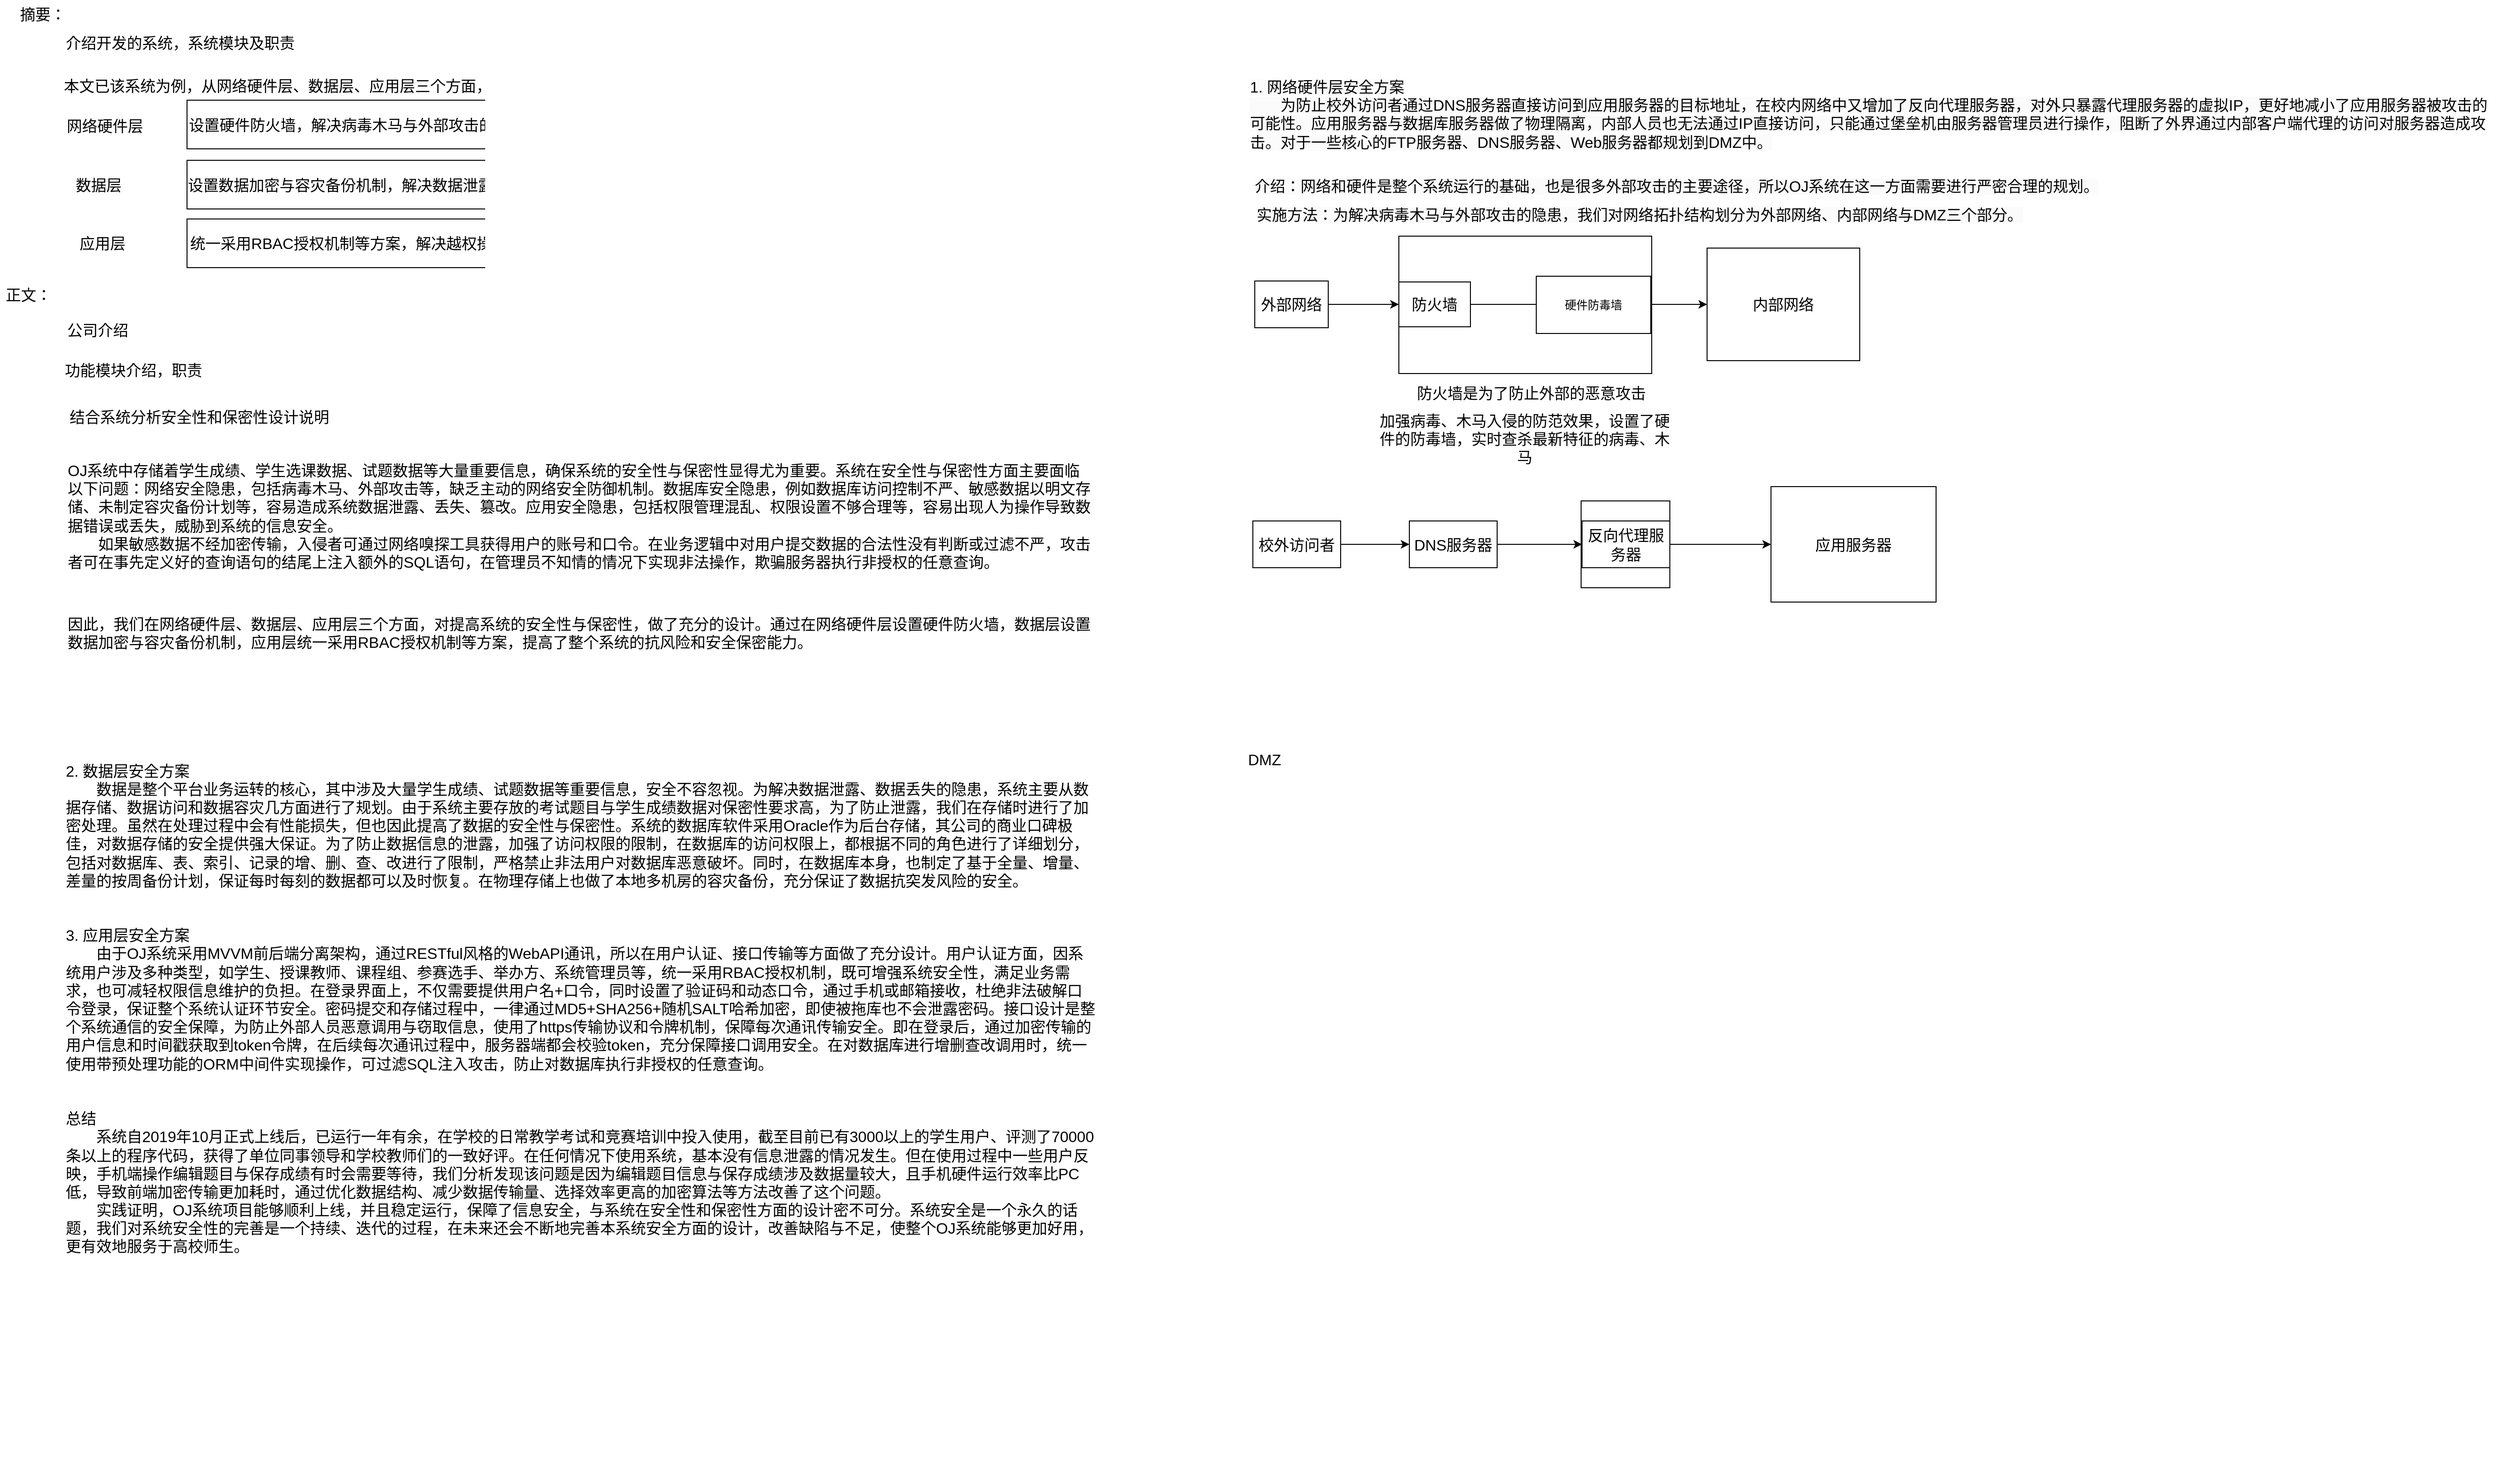 <mxfile version="22.0.8" type="github">
  <diagram name="第 1 页" id="5gmoauhwWc8AIGV2I_Qd">
    <mxGraphModel dx="2012" dy="1139" grid="0" gridSize="10" guides="1" tooltips="1" connect="1" arrows="1" fold="1" page="1" pageScale="1" pageWidth="10000" pageHeight="10000" math="0" shadow="0">
      <root>
        <mxCell id="0" />
        <mxCell id="1" parent="0" />
        <mxCell id="CfzCiIxsDfycaTIxzi9i-1" value="摘要：" style="text;html=1;strokeColor=none;fillColor=none;align=center;verticalAlign=middle;whiteSpace=wrap;rounded=0;fontSize=16;" vertex="1" parent="1">
          <mxGeometry x="58" y="96" width="60" height="30" as="geometry" />
        </mxCell>
        <mxCell id="CfzCiIxsDfycaTIxzi9i-2" value="介绍开发的系统，系统模块及职责" style="text;html=1;strokeColor=none;fillColor=none;align=center;verticalAlign=middle;whiteSpace=wrap;rounded=0;fontSize=16;" vertex="1" parent="1">
          <mxGeometry x="103" y="126" width="258" height="30" as="geometry" />
        </mxCell>
        <mxCell id="CfzCiIxsDfycaTIxzi9i-3" value="本文已该系统为例，从网络硬件层、数据层、应用层三个方面，论述了信息系统安全性和保密性设计的问题，以及所采用的技术手段和解决方案" style="text;html=1;strokeColor=none;fillColor=none;align=center;verticalAlign=middle;whiteSpace=wrap;rounded=0;fontSize=16;" vertex="1" parent="1">
          <mxGeometry x="103" y="171" width="1022" height="30" as="geometry" />
        </mxCell>
        <mxCell id="CfzCiIxsDfycaTIxzi9i-4" value="网络硬件层" style="text;html=1;strokeColor=none;fillColor=none;align=center;verticalAlign=middle;whiteSpace=wrap;rounded=0;fontSize=16;" vertex="1" parent="1">
          <mxGeometry x="112" y="213" width="82" height="30" as="geometry" />
        </mxCell>
        <mxCell id="CfzCiIxsDfycaTIxzi9i-5" value="数据层" style="text;html=1;strokeColor=none;fillColor=none;align=center;verticalAlign=middle;whiteSpace=wrap;rounded=0;fontSize=16;" vertex="1" parent="1">
          <mxGeometry x="112" y="274.5" width="69" height="30" as="geometry" />
        </mxCell>
        <mxCell id="CfzCiIxsDfycaTIxzi9i-7" value="应用层" style="text;html=1;strokeColor=none;fillColor=none;align=center;verticalAlign=middle;whiteSpace=wrap;rounded=0;fontSize=16;" vertex="1" parent="1">
          <mxGeometry x="116" y="336" width="69" height="30" as="geometry" />
        </mxCell>
        <mxCell id="CfzCiIxsDfycaTIxzi9i-9" value="设置硬件防火墙，解决病毒木马与外部攻击的隐患" style="rounded=0;whiteSpace=wrap;html=1;fontSize=16;" vertex="1" parent="1">
          <mxGeometry x="239" y="201" width="356" height="51" as="geometry" />
        </mxCell>
        <mxCell id="CfzCiIxsDfycaTIxzi9i-10" value="设置数据加密与容灾备份机制，解决数据泄露丢失的隐患" style="rounded=0;whiteSpace=wrap;html=1;fontSize=16;" vertex="1" parent="1">
          <mxGeometry x="239" y="264" width="402" height="51" as="geometry" />
        </mxCell>
        <mxCell id="CfzCiIxsDfycaTIxzi9i-11" value="统一采用RBAC授权机制等方案，解决越权操作的隐患，提高了整个系统的抗风险和安全保密能力" style="rounded=0;whiteSpace=wrap;html=1;fontSize=16;" vertex="1" parent="1">
          <mxGeometry x="239" y="325.5" width="691" height="51" as="geometry" />
        </mxCell>
        <mxCell id="CfzCiIxsDfycaTIxzi9i-12" value="正文：" style="text;html=1;strokeColor=none;fillColor=none;align=center;verticalAlign=middle;whiteSpace=wrap;rounded=0;fontSize=16;" vertex="1" parent="1">
          <mxGeometry x="43" y="390" width="60" height="30" as="geometry" />
        </mxCell>
        <mxCell id="CfzCiIxsDfycaTIxzi9i-13" value="公司介绍" style="text;html=1;strokeColor=none;fillColor=none;align=center;verticalAlign=middle;whiteSpace=wrap;rounded=0;fontSize=16;" vertex="1" parent="1">
          <mxGeometry x="103" y="427" width="85" height="30" as="geometry" />
        </mxCell>
        <mxCell id="CfzCiIxsDfycaTIxzi9i-14" value="功能模块介绍，职责" style="text;html=1;strokeColor=none;fillColor=none;align=center;verticalAlign=middle;whiteSpace=wrap;rounded=0;fontSize=16;" vertex="1" parent="1">
          <mxGeometry x="108" y="469" width="150" height="30" as="geometry" />
        </mxCell>
        <mxCell id="CfzCiIxsDfycaTIxzi9i-15" value="结合系统分析安全性和保密性设计说明" style="text;html=1;strokeColor=none;fillColor=none;align=center;verticalAlign=middle;whiteSpace=wrap;rounded=0;fontSize=16;" vertex="1" parent="1">
          <mxGeometry x="112" y="518" width="280" height="30" as="geometry" />
        </mxCell>
        <mxCell id="CfzCiIxsDfycaTIxzi9i-16" value="OJ系统中存储着学生成绩、学生选课数据、试题数据等大量重要信息，确保系统的安全性与保密性显得尤为重要。系统在安全性与保密性方面主要面临以下问题：网络安全隐患，包括病毒木马、外部攻击等，缺乏主动的网络安全防御机制。数据库安全隐患，例如数据库访问控制不严、敏感数据以明文存储、未制定容灾备份计划等，容易造成系统数据泄露、丢失、篡改。应用安全隐患，包括权限管理混乱、权限设置不够合理等，容易出现人为操作导致数据错误或丢失，威胁到系统的信息安全。&#xa;  如果敏感数据不经加密传输，入侵者可通过网络嗅探工具获得用户的账号和口令。在业务逻辑中对用户提交数据的合法性没有判断或过滤不严，攻击者可在事先定义好的查询语句的结尾上注入额外的SQL语句，在管理员不知情的情况下实现非法操作，欺骗服务器执行非授权的任意查询。&#xa;" style="text;whiteSpace=wrap;fontSize=16;" vertex="1" parent="1">
          <mxGeometry x="112" y="573" width="1075" height="136" as="geometry" />
        </mxCell>
        <mxCell id="CfzCiIxsDfycaTIxzi9i-18" value="因此，我们在网络硬件层、数据层、应用层三个方面，对提高系统的安全性与保密性，做了充分的设计。通过在网络硬件层设置硬件防火墙，数据层设置数据加密与容灾备份机制，应用层统一采用RBAC授权机制等方案，提高了整个系统的抗风险和安全保密能力。" style="text;whiteSpace=wrap;fontSize=16;" vertex="1" parent="1">
          <mxGeometry x="112" y="734" width="1080" height="99" as="geometry" />
        </mxCell>
        <mxCell id="CfzCiIxsDfycaTIxzi9i-19" value="&#xa;&#xa;&#xa;2. 数据层安全方案&#xa;  数据是整个平台业务运转的核心，其中涉及大量学生成绩、试题数据等重要信息，安全不容忽视。为解决数据泄露、数据丢失的隐患，系统主要从数据存储、数据访问和数据容灾几方面进行了规划。由于系统主要存放的考试题目与学生成绩数据对保密性要求高，为了防止泄露，我们在存储时进行了加密处理。虽然在处理过程中会有性能损失，但也因此提高了数据的安全性与保密性。系统的数据库软件采用Oracle作为后台存储，其公司的商业口碑极佳，对数据存储的安全提供强大保证。为了防止数据信息的泄露，加强了访问权限的限制，在数据库的访问权限上，都根据不同的角色进行了详细划分，包括对数据库、表、索引、记录的增、删、查、改进行了限制，严格禁止非法用户对数据库恶意破坏。同时，在数据库本身，也制定了基于全量、增量、差量的按周备份计划，保证每时每刻的数据都可以及时恢复。在物理存储上也做了本地多机房的容灾备份，充分保证了数据抗突发风险的安全。&#xa;&#xa;&#xa;3. 应用层安全方案&#xa;  由于OJ系统采用MVVM前后端分离架构，通过RESTful风格的WebAPI通讯，所以在用户认证、接口传输等方面做了充分设计。用户认证方面，因系统用户涉及多种类型，如学生、授课教师、课程组、参赛选手、举办方、系统管理员等，统一采用RBAC授权机制，既可增强系统安全性，满足业务需求，也可减轻权限信息维护的负担。在登录界面上，不仅需要提供用户名+口令，同时设置了验证码和动态口令，通过手机或邮箱接收，杜绝非法破解口令登录，保证整个系统认证环节安全。密码提交和存储过程中，一律通过MD5+SHA256+随机SALT哈希加密，即使被拖库也不会泄露密码。接口设计是整个系统通信的安全保障，为防止外部人员恶意调用与窃取信息，使用了https传输协议和令牌机制，保障每次通讯传输安全。即在登录后，通过加密传输的用户信息和时间戳获取到token令牌，在后续每次通讯过程中，服务器端都会校验token，充分保障接口调用安全。在对数据库进行增删查改调用时，统一使用带预处理功能的ORM中间件实现操作，可过滤SQL注入攻击，防止对数据库执行非授权的任意查询。&#xa;&#xa;&#xa;总结&#xa;  系统自2019年10月正式上线后，已运行一年有余，在学校的日常教学考试和竞赛培训中投入使用，截至目前已有3000以上的学生用户、评测了70000条以上的程序代码，获得了单位同事领导和学校教师们的一致好评。在任何情况下使用系统，基本没有信息泄露的情况发生。但在使用过程中一些用户反映，手机端操作编辑题目与保存成绩有时会需要等待，我们分析发现该问题是因为编辑题目信息与保存成绩涉及数据量较大，且手机硬件运行效率比PC低，导致前端加密传输更加耗时，通过优化数据结构、减少数据传输量、选择效率更高的加密算法等方法改善了这个问题。&#xa;  实践证明，OJ系统项目能够顺利上线，并且稳定运行，保障了信息安全，与系统在安全性和保密性方面的设计密不可分。系统安全是一个永久的话题，我们对系统安全性的完善是一个持续、迭代的过程，在未来还会不断地完善本系统安全方面的设计，改善缺陷与不足，使整个OJ系统能够更加好用，更有效地服务于高校师生。" style="text;whiteSpace=wrap;fontSize=16;" vertex="1" parent="1">
          <mxGeometry x="110" y="830" width="1082" height="813" as="geometry" />
        </mxCell>
        <mxCell id="CfzCiIxsDfycaTIxzi9i-20" value="&lt;span style=&quot;color: rgb(0, 0, 0); font-family: Helvetica; font-size: 16px; font-style: normal; font-variant-ligatures: normal; font-variant-caps: normal; font-weight: 400; letter-spacing: normal; orphans: 2; text-align: left; text-indent: 0px; text-transform: none; widows: 2; word-spacing: 0px; -webkit-text-stroke-width: 0px; background-color: rgb(251, 251, 251); text-decoration-thickness: initial; text-decoration-style: initial; text-decoration-color: initial; float: none; display: inline !important;&quot;&gt;1. 网络硬件层安全方案&lt;/span&gt;&lt;br style=&quot;border-color: var(--border-color); padding: 0px; margin: 0px; color: rgb(0, 0, 0); font-family: Helvetica; font-size: 16px; font-style: normal; font-variant-ligatures: normal; font-variant-caps: normal; font-weight: 400; letter-spacing: normal; orphans: 2; text-align: left; text-indent: 0px; text-transform: none; widows: 2; word-spacing: 0px; -webkit-text-stroke-width: 0px; background-color: rgb(251, 251, 251); text-decoration-thickness: initial; text-decoration-style: initial; text-decoration-color: initial;&quot;&gt;&lt;span style=&quot;color: rgb(0, 0, 0); font-family: Helvetica; font-size: 16px; font-style: normal; font-variant-ligatures: normal; font-variant-caps: normal; font-weight: 400; letter-spacing: normal; orphans: 2; text-align: left; text-indent: 0px; text-transform: none; widows: 2; word-spacing: 0px; -webkit-text-stroke-width: 0px; background-color: rgb(251, 251, 251); text-decoration-thickness: initial; text-decoration-style: initial; text-decoration-color: initial; float: none; display: inline !important;&quot;&gt;  为防止校外访问者通过DNS服务器直接访问到应用服务器的目标地址，在校内网络中又增加了反向代理服务器，对外只暴露代理服务器的虚拟IP，更好地减小了应用服务器被攻击的可能性。应用服务器与数据库服务器做了物理隔离，内部人员也无法通过IP直接访问，只能通过堡垒机由服务器管理员进行操作，阻断了外界通过内部客户端代理的访问对服务器造成攻击。对于一些核心的FTP服务器、DNS服务器、Web服务器都规划到DMZ中。&lt;/span&gt;" style="text;whiteSpace=wrap;html=1;" vertex="1" parent="1">
          <mxGeometry x="1351" y="171" width="1311" height="141" as="geometry" />
        </mxCell>
        <mxCell id="CfzCiIxsDfycaTIxzi9i-21" value="&lt;span style=&quot;color: rgb(0, 0, 0); font-family: Helvetica; font-size: 16px; font-style: normal; font-variant-ligatures: normal; font-variant-caps: normal; font-weight: 400; letter-spacing: normal; orphans: 2; text-align: left; text-indent: 0px; text-transform: none; widows: 2; word-spacing: 0px; -webkit-text-stroke-width: 0px; background-color: rgb(251, 251, 251); text-decoration-thickness: initial; text-decoration-style: initial; text-decoration-color: initial; float: none; display: inline !important;&quot;&gt;介绍：网络和硬件是整个系统运行的基础，也是很多外部攻击的主要途径，所以OJ系统在这一方面需要进行严密合理的规划。&lt;/span&gt;" style="text;whiteSpace=wrap;html=1;" vertex="1" parent="1">
          <mxGeometry x="1356" y="274.5" width="908" height="30" as="geometry" />
        </mxCell>
        <mxCell id="CfzCiIxsDfycaTIxzi9i-22" value="&lt;span style=&quot;color: rgb(0, 0, 0); font-family: Helvetica; font-size: 16px; font-style: normal; font-variant-ligatures: normal; font-variant-caps: normal; font-weight: 400; letter-spacing: normal; orphans: 2; text-align: left; text-indent: 0px; text-transform: none; widows: 2; word-spacing: 0px; -webkit-text-stroke-width: 0px; background-color: rgb(251, 251, 251); text-decoration-thickness: initial; text-decoration-style: initial; text-decoration-color: initial; float: none; display: inline !important;&quot;&gt;实施方法：为解决病毒木马与外部攻击的隐患，我们对网络拓扑结构划分为外部网络、内部网络与DMZ三个部分。&lt;/span&gt;" style="text;whiteSpace=wrap;html=1;" vertex="1" parent="1">
          <mxGeometry x="1358" y="304.5" width="822" height="39" as="geometry" />
        </mxCell>
        <mxCell id="CfzCiIxsDfycaTIxzi9i-26" value="&lt;span style=&quot;font-size: 16px;&quot;&gt;DMZ&lt;/span&gt;" style="text;whiteSpace=wrap;html=1;" vertex="1" parent="1">
          <mxGeometry x="1349" y="876" width="58" height="31" as="geometry" />
        </mxCell>
        <mxCell id="CfzCiIxsDfycaTIxzi9i-31" value="" style="edgeStyle=orthogonalEdgeStyle;rounded=0;orthogonalLoop=1;jettySize=auto;html=1;" edge="1" parent="1" source="CfzCiIxsDfycaTIxzi9i-28" target="CfzCiIxsDfycaTIxzi9i-30">
          <mxGeometry relative="1" as="geometry" />
        </mxCell>
        <mxCell id="CfzCiIxsDfycaTIxzi9i-28" value="外部网络" style="rounded=0;whiteSpace=wrap;html=1;fontSize=16;" vertex="1" parent="1">
          <mxGeometry x="1358" y="390.5" width="77" height="49" as="geometry" />
        </mxCell>
        <mxCell id="CfzCiIxsDfycaTIxzi9i-29" value="内部网络" style="rounded=0;whiteSpace=wrap;html=1;fontSize=16;" vertex="1" parent="1">
          <mxGeometry x="1832" y="356" width="160" height="118" as="geometry" />
        </mxCell>
        <mxCell id="CfzCiIxsDfycaTIxzi9i-36" value="" style="rounded=0;whiteSpace=wrap;html=1;" vertex="1" parent="1">
          <mxGeometry x="1509" y="343.5" width="265" height="144" as="geometry" />
        </mxCell>
        <mxCell id="CfzCiIxsDfycaTIxzi9i-34" style="edgeStyle=orthogonalEdgeStyle;rounded=0;orthogonalLoop=1;jettySize=auto;html=1;exitX=1;exitY=0.5;exitDx=0;exitDy=0;entryX=0;entryY=0.5;entryDx=0;entryDy=0;" edge="1" parent="1" source="CfzCiIxsDfycaTIxzi9i-30" target="CfzCiIxsDfycaTIxzi9i-29">
          <mxGeometry relative="1" as="geometry" />
        </mxCell>
        <mxCell id="CfzCiIxsDfycaTIxzi9i-30" value="防火墙" style="rounded=0;whiteSpace=wrap;html=1;fontSize=16;" vertex="1" parent="1">
          <mxGeometry x="1509" y="391.5" width="75" height="47" as="geometry" />
        </mxCell>
        <mxCell id="CfzCiIxsDfycaTIxzi9i-35" value="硬件防毒墙" style="rounded=0;whiteSpace=wrap;html=1;" vertex="1" parent="1">
          <mxGeometry x="1653" y="385.5" width="120" height="60" as="geometry" />
        </mxCell>
        <mxCell id="CfzCiIxsDfycaTIxzi9i-37" value="防火墙是为了防止外部的恶意攻击" style="text;html=1;strokeColor=none;fillColor=none;align=center;verticalAlign=middle;whiteSpace=wrap;rounded=0;fontSize=16;" vertex="1" parent="1">
          <mxGeometry x="1523" y="492.5" width="250" height="30" as="geometry" />
        </mxCell>
        <mxCell id="CfzCiIxsDfycaTIxzi9i-38" value="加强病毒、木马入侵的防范效果，设置了硬件的防毒墙，实时查杀最新特征的病毒、木马" style="text;html=1;strokeColor=none;fillColor=none;align=center;verticalAlign=middle;whiteSpace=wrap;rounded=0;fontSize=16;" vertex="1" parent="1">
          <mxGeometry x="1487" y="530.5" width="308" height="51" as="geometry" />
        </mxCell>
        <mxCell id="CfzCiIxsDfycaTIxzi9i-44" value="" style="edgeStyle=orthogonalEdgeStyle;rounded=0;orthogonalLoop=1;jettySize=auto;html=1;" edge="1" parent="1" source="CfzCiIxsDfycaTIxzi9i-39" target="CfzCiIxsDfycaTIxzi9i-40">
          <mxGeometry relative="1" as="geometry" />
        </mxCell>
        <mxCell id="CfzCiIxsDfycaTIxzi9i-39" value="校外访问者" style="rounded=0;whiteSpace=wrap;html=1;fontSize=16;" vertex="1" parent="1">
          <mxGeometry x="1356" y="642" width="92" height="49" as="geometry" />
        </mxCell>
        <mxCell id="CfzCiIxsDfycaTIxzi9i-45" value="" style="edgeStyle=orthogonalEdgeStyle;rounded=0;orthogonalLoop=1;jettySize=auto;html=1;" edge="1" parent="1" source="CfzCiIxsDfycaTIxzi9i-40" target="CfzCiIxsDfycaTIxzi9i-42">
          <mxGeometry relative="1" as="geometry" />
        </mxCell>
        <mxCell id="CfzCiIxsDfycaTIxzi9i-40" value="DNS服务器" style="rounded=0;whiteSpace=wrap;html=1;fontSize=16;" vertex="1" parent="1">
          <mxGeometry x="1520" y="642" width="92" height="49" as="geometry" />
        </mxCell>
        <mxCell id="CfzCiIxsDfycaTIxzi9i-41" value="应用服务器" style="rounded=0;whiteSpace=wrap;html=1;fontSize=16;" vertex="1" parent="1">
          <mxGeometry x="1899" y="606" width="173" height="121" as="geometry" />
        </mxCell>
        <mxCell id="CfzCiIxsDfycaTIxzi9i-46" value="" style="edgeStyle=orthogonalEdgeStyle;rounded=0;orthogonalLoop=1;jettySize=auto;html=1;" edge="1" parent="1" source="CfzCiIxsDfycaTIxzi9i-43" target="CfzCiIxsDfycaTIxzi9i-41">
          <mxGeometry relative="1" as="geometry" />
        </mxCell>
        <mxCell id="CfzCiIxsDfycaTIxzi9i-43" value="" style="rounded=0;whiteSpace=wrap;html=1;" vertex="1" parent="1">
          <mxGeometry x="1700" y="621" width="93" height="91" as="geometry" />
        </mxCell>
        <mxCell id="CfzCiIxsDfycaTIxzi9i-42" value="反向代理服务器" style="rounded=0;whiteSpace=wrap;html=1;fontSize=16;" vertex="1" parent="1">
          <mxGeometry x="1701" y="642" width="92" height="49" as="geometry" />
        </mxCell>
      </root>
    </mxGraphModel>
  </diagram>
</mxfile>
